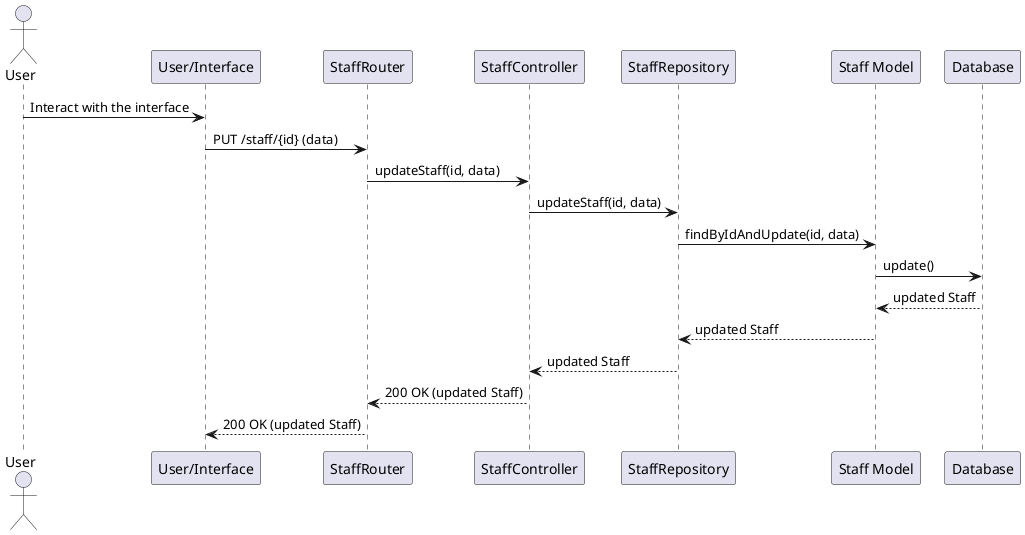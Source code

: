 @startuml
actor User
participant "User/Interface" as UI
participant "StaffRouter" as Router
participant "StaffController" as Controller
participant "StaffRepository" as Repository
participant "Staff Model" as Model
participant "Database" as DB

User -> UI: Interact with the interface
UI -> Router: PUT /staff/{id} (data)
Router -> Controller: updateStaff(id, data)
Controller -> Repository: updateStaff(id, data)
Repository -> Model: findByIdAndUpdate(id, data)
Model -> DB: update()
DB --> Model: updated Staff
Model --> Repository: updated Staff
Repository --> Controller: updated Staff
Controller --> Router: 200 OK (updated Staff)
Router --> UI: 200 OK (updated Staff)
@enduml
